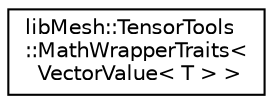 digraph "类继承关系图"
{
 // INTERACTIVE_SVG=YES
  edge [fontname="Helvetica",fontsize="10",labelfontname="Helvetica",labelfontsize="10"];
  node [fontname="Helvetica",fontsize="10",shape=record];
  rankdir="LR";
  Node1 [label="libMesh::TensorTools\l::MathWrapperTraits\<\l VectorValue\< T \> \>",height=0.2,width=0.4,color="black", fillcolor="white", style="filled",URL="$structlibMesh_1_1TensorTools_1_1MathWrapperTraits_3_01VectorValue_3_01T_01_4_01_4.html",tooltip="此模板特化表示模板类型是VectorValue时为true "];
}
